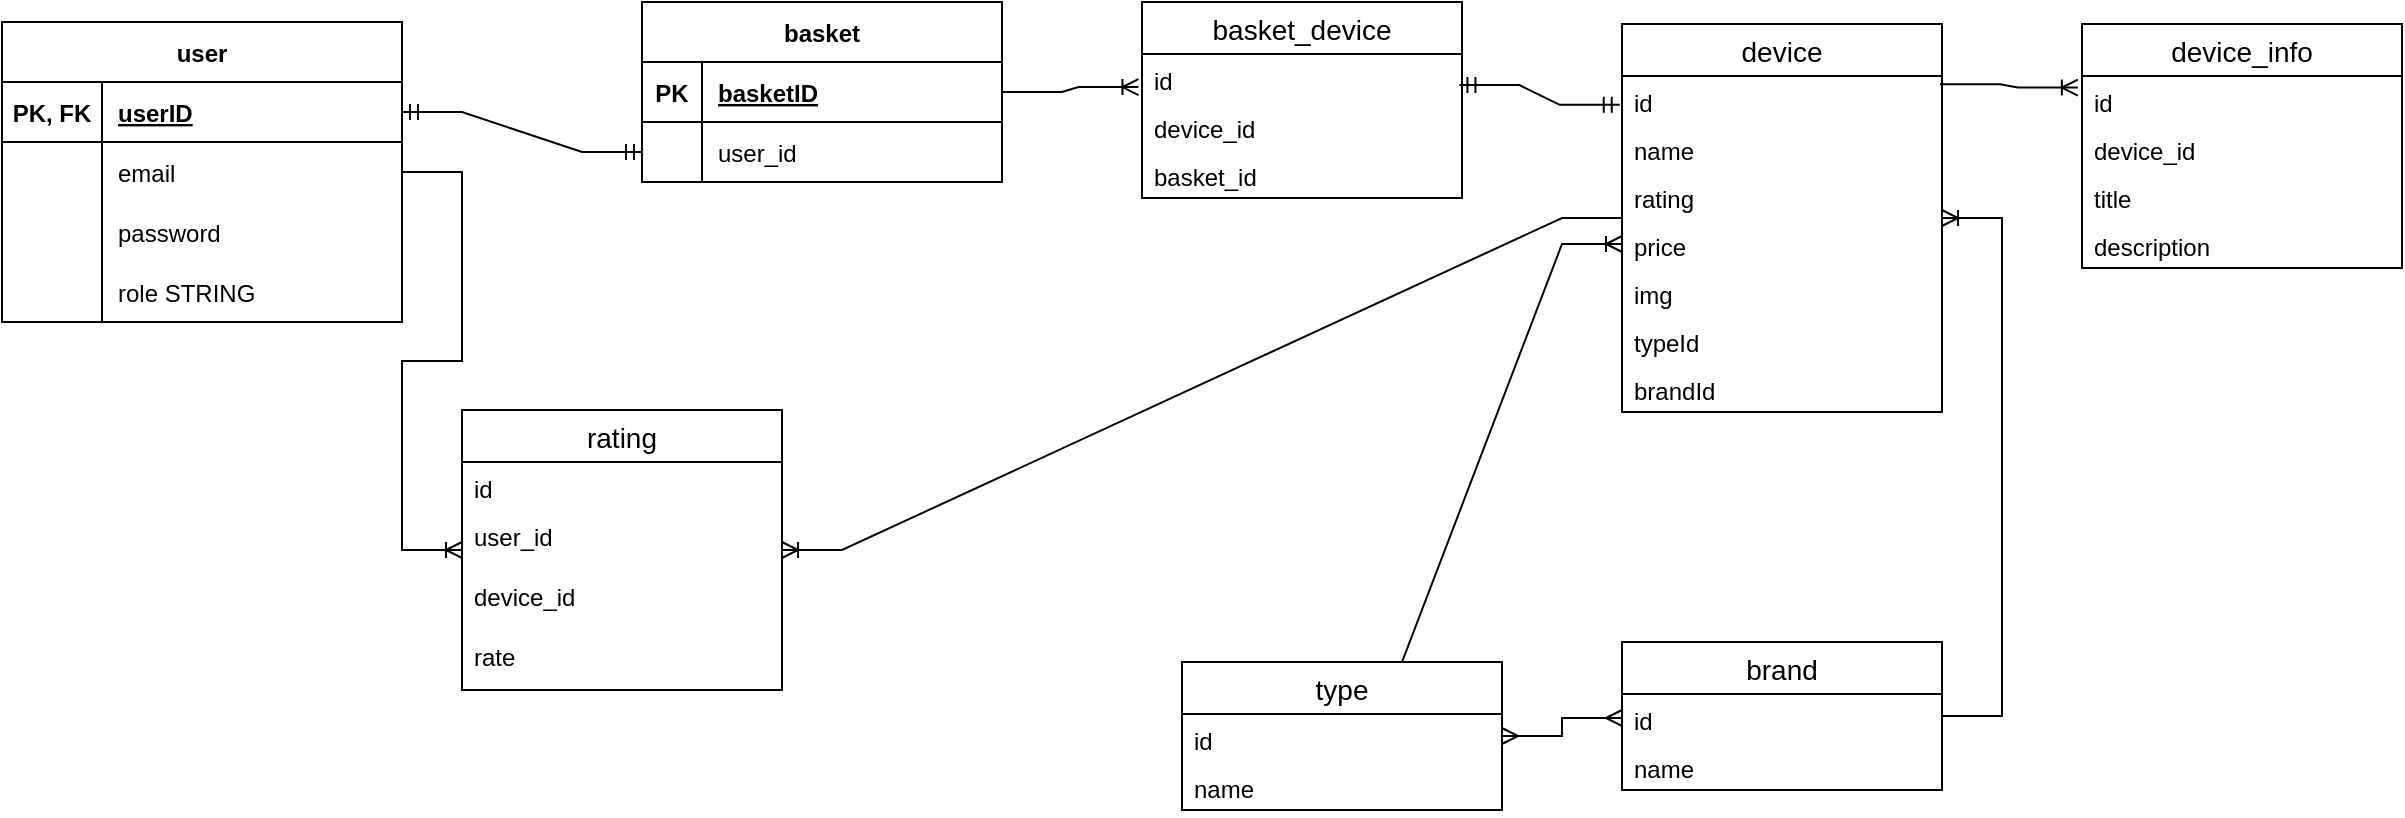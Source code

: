 <mxfile version="21.0.1" type="device"><diagram name="Page-1" id="9f46799a-70d6-7492-0946-bef42562c5a5"><mxGraphModel dx="1975" dy="458" grid="1" gridSize="10" guides="1" tooltips="1" connect="1" arrows="1" fold="1" page="1" pageScale="1" pageWidth="1100" pageHeight="850" background="none" math="0" shadow="0"><root><mxCell id="0"/><mxCell id="1" parent="0"/><mxCell id="NKmzVMk5v0LsPR0650Mr-48" value="" style="edgeStyle=entityRelationEdgeStyle;fontSize=12;html=1;endArrow=ERmandOne;startArrow=ERmandOne;rounded=0;" edge="1" parent="1" source="NKmzVMk5v0LsPR0650Mr-118" target="NKmzVMk5v0LsPR0650Mr-221"><mxGeometry width="100" height="100" relative="1" as="geometry"><mxPoint x="150" y="298" as="sourcePoint"/><mxPoint x="250" y="336" as="targetPoint"/></mxGeometry></mxCell><mxCell id="NKmzVMk5v0LsPR0650Mr-50" value="device" style="swimlane;fontStyle=0;childLayout=stackLayout;horizontal=1;startSize=26;horizontalStack=0;resizeParent=1;resizeParentMax=0;resizeLast=0;collapsible=1;marginBottom=0;align=center;fontSize=14;" vertex="1" parent="1"><mxGeometry x="730" y="251" width="160" height="194" as="geometry"><mxRectangle x="110" y="270" width="70" height="30" as="alternateBounds"/></mxGeometry></mxCell><mxCell id="NKmzVMk5v0LsPR0650Mr-51" value="id" style="text;strokeColor=none;fillColor=none;spacingLeft=4;spacingRight=4;overflow=hidden;rotatable=0;points=[[0,0.5],[1,0.5]];portConstraint=eastwest;fontSize=12;" vertex="1" parent="NKmzVMk5v0LsPR0650Mr-50"><mxGeometry y="26" width="160" height="24" as="geometry"/></mxCell><mxCell id="NKmzVMk5v0LsPR0650Mr-52" value="name" style="text;strokeColor=none;fillColor=none;spacingLeft=4;spacingRight=4;overflow=hidden;rotatable=0;points=[[0,0.5],[1,0.5]];portConstraint=eastwest;fontSize=12;" vertex="1" parent="NKmzVMk5v0LsPR0650Mr-50"><mxGeometry y="50" width="160" height="24" as="geometry"/></mxCell><mxCell id="NKmzVMk5v0LsPR0650Mr-53" value="rating" style="text;strokeColor=none;fillColor=none;spacingLeft=4;spacingRight=4;overflow=hidden;rotatable=0;points=[[0,0.5],[1,0.5]];portConstraint=eastwest;fontSize=12;" vertex="1" parent="NKmzVMk5v0LsPR0650Mr-50"><mxGeometry y="74" width="160" height="24" as="geometry"/></mxCell><mxCell id="NKmzVMk5v0LsPR0650Mr-54" value="price&#10;" style="text;strokeColor=none;fillColor=none;spacingLeft=4;spacingRight=4;overflow=hidden;rotatable=0;points=[[0,0.5],[1,0.5]];portConstraint=eastwest;fontSize=12;" vertex="1" parent="NKmzVMk5v0LsPR0650Mr-50"><mxGeometry y="98" width="160" height="24" as="geometry"/></mxCell><mxCell id="NKmzVMk5v0LsPR0650Mr-55" value="img" style="text;strokeColor=none;fillColor=none;spacingLeft=4;spacingRight=4;overflow=hidden;rotatable=0;points=[[0,0.5],[1,0.5]];portConstraint=eastwest;fontSize=12;" vertex="1" parent="NKmzVMk5v0LsPR0650Mr-50"><mxGeometry y="122" width="160" height="24" as="geometry"/></mxCell><mxCell id="NKmzVMk5v0LsPR0650Mr-56" value="typeId" style="text;strokeColor=none;fillColor=none;spacingLeft=4;spacingRight=4;overflow=hidden;rotatable=0;points=[[0,0.5],[1,0.5]];portConstraint=eastwest;fontSize=12;" vertex="1" parent="NKmzVMk5v0LsPR0650Mr-50"><mxGeometry y="146" width="160" height="24" as="geometry"/></mxCell><mxCell id="NKmzVMk5v0LsPR0650Mr-57" value="brandId" style="text;strokeColor=none;fillColor=none;spacingLeft=4;spacingRight=4;overflow=hidden;rotatable=0;points=[[0,0.5],[1,0.5]];portConstraint=eastwest;fontSize=12;" vertex="1" parent="NKmzVMk5v0LsPR0650Mr-50"><mxGeometry y="170" width="160" height="24" as="geometry"/></mxCell><mxCell id="NKmzVMk5v0LsPR0650Mr-58" value="type" style="swimlane;fontStyle=0;childLayout=stackLayout;horizontal=1;startSize=26;horizontalStack=0;resizeParent=1;resizeParentMax=0;resizeLast=0;collapsible=1;marginBottom=0;align=center;fontSize=14;" vertex="1" parent="1"><mxGeometry x="510" y="570" width="160" height="74" as="geometry"><mxRectangle x="110" y="270" width="70" height="30" as="alternateBounds"/></mxGeometry></mxCell><mxCell id="NKmzVMk5v0LsPR0650Mr-59" value="id" style="text;strokeColor=none;fillColor=none;spacingLeft=4;spacingRight=4;overflow=hidden;rotatable=0;points=[[0,0.5],[1,0.5]];portConstraint=eastwest;fontSize=12;" vertex="1" parent="NKmzVMk5v0LsPR0650Mr-58"><mxGeometry y="26" width="160" height="24" as="geometry"/></mxCell><mxCell id="NKmzVMk5v0LsPR0650Mr-64" value="name" style="text;strokeColor=none;fillColor=none;spacingLeft=4;spacingRight=4;overflow=hidden;rotatable=0;points=[[0,0.5],[1,0.5]];portConstraint=eastwest;fontSize=12;" vertex="1" parent="NKmzVMk5v0LsPR0650Mr-58"><mxGeometry y="50" width="160" height="24" as="geometry"/></mxCell><mxCell id="NKmzVMk5v0LsPR0650Mr-66" value="brand" style="swimlane;fontStyle=0;childLayout=stackLayout;horizontal=1;startSize=26;horizontalStack=0;resizeParent=1;resizeParentMax=0;resizeLast=0;collapsible=1;marginBottom=0;align=center;fontSize=14;" vertex="1" parent="1"><mxGeometry x="730" y="560" width="160" height="74" as="geometry"><mxRectangle x="110" y="270" width="70" height="30" as="alternateBounds"/></mxGeometry></mxCell><mxCell id="NKmzVMk5v0LsPR0650Mr-67" value="id" style="text;strokeColor=none;fillColor=none;spacingLeft=4;spacingRight=4;overflow=hidden;rotatable=0;points=[[0,0.5],[1,0.5]];portConstraint=eastwest;fontSize=12;" vertex="1" parent="NKmzVMk5v0LsPR0650Mr-66"><mxGeometry y="26" width="160" height="24" as="geometry"/></mxCell><mxCell id="NKmzVMk5v0LsPR0650Mr-68" value="name" style="text;strokeColor=none;fillColor=none;spacingLeft=4;spacingRight=4;overflow=hidden;rotatable=0;points=[[0,0.5],[1,0.5]];portConstraint=eastwest;fontSize=12;" vertex="1" parent="NKmzVMk5v0LsPR0650Mr-66"><mxGeometry y="50" width="160" height="24" as="geometry"/></mxCell><mxCell id="NKmzVMk5v0LsPR0650Mr-74" value="" style="edgeStyle=entityRelationEdgeStyle;fontSize=12;html=1;endArrow=ERoneToMany;rounded=0;exitX=0.5;exitY=0;exitDx=0;exitDy=0;entryX=0;entryY=0.5;entryDx=0;entryDy=0;" edge="1" parent="1" source="NKmzVMk5v0LsPR0650Mr-58" target="NKmzVMk5v0LsPR0650Mr-54"><mxGeometry width="100" height="100" relative="1" as="geometry"><mxPoint x="420" y="560" as="sourcePoint"/><mxPoint x="480" y="490" as="targetPoint"/></mxGeometry></mxCell><mxCell id="NKmzVMk5v0LsPR0650Mr-75" value="" style="edgeStyle=entityRelationEdgeStyle;fontSize=12;html=1;endArrow=ERoneToMany;rounded=0;" edge="1" parent="1" source="NKmzVMk5v0LsPR0650Mr-66" target="NKmzVMk5v0LsPR0650Mr-50"><mxGeometry width="100" height="100" relative="1" as="geometry"><mxPoint x="690" y="540" as="sourcePoint"/><mxPoint x="790" y="480" as="targetPoint"/></mxGeometry></mxCell><mxCell id="NKmzVMk5v0LsPR0650Mr-76" value="" style="edgeStyle=entityRelationEdgeStyle;fontSize=12;html=1;endArrow=ERmany;startArrow=ERmany;rounded=0;exitX=1;exitY=0.5;exitDx=0;exitDy=0;" edge="1" parent="1" source="NKmzVMk5v0LsPR0650Mr-58" target="NKmzVMk5v0LsPR0650Mr-67"><mxGeometry width="100" height="100" relative="1" as="geometry"><mxPoint x="690" y="598.0" as="sourcePoint"/><mxPoint x="610" y="490" as="targetPoint"/></mxGeometry></mxCell><mxCell id="NKmzVMk5v0LsPR0650Mr-78" value="device_info" style="swimlane;fontStyle=0;childLayout=stackLayout;horizontal=1;startSize=26;horizontalStack=0;resizeParent=1;resizeParentMax=0;resizeLast=0;collapsible=1;marginBottom=0;align=center;fontSize=14;" vertex="1" parent="1"><mxGeometry x="960" y="251" width="160" height="122" as="geometry"><mxRectangle x="110" y="270" width="70" height="30" as="alternateBounds"/></mxGeometry></mxCell><mxCell id="NKmzVMk5v0LsPR0650Mr-79" value="id" style="text;strokeColor=none;fillColor=none;spacingLeft=4;spacingRight=4;overflow=hidden;rotatable=0;points=[[0,0.5],[1,0.5]];portConstraint=eastwest;fontSize=12;" vertex="1" parent="NKmzVMk5v0LsPR0650Mr-78"><mxGeometry y="26" width="160" height="24" as="geometry"/></mxCell><mxCell id="NKmzVMk5v0LsPR0650Mr-80" value="device_id" style="text;strokeColor=none;fillColor=none;spacingLeft=4;spacingRight=4;overflow=hidden;rotatable=0;points=[[0,0.5],[1,0.5]];portConstraint=eastwest;fontSize=12;" vertex="1" parent="NKmzVMk5v0LsPR0650Mr-78"><mxGeometry y="50" width="160" height="24" as="geometry"/></mxCell><mxCell id="NKmzVMk5v0LsPR0650Mr-84" value="title" style="text;strokeColor=none;fillColor=none;spacingLeft=4;spacingRight=4;overflow=hidden;rotatable=0;points=[[0,0.5],[1,0.5]];portConstraint=eastwest;fontSize=12;" vertex="1" parent="NKmzVMk5v0LsPR0650Mr-78"><mxGeometry y="74" width="160" height="24" as="geometry"/></mxCell><mxCell id="NKmzVMk5v0LsPR0650Mr-85" value="description" style="text;strokeColor=none;fillColor=none;spacingLeft=4;spacingRight=4;overflow=hidden;rotatable=0;points=[[0,0.5],[1,0.5]];portConstraint=eastwest;fontSize=12;" vertex="1" parent="NKmzVMk5v0LsPR0650Mr-78"><mxGeometry y="98" width="160" height="24" as="geometry"/></mxCell><mxCell id="NKmzVMk5v0LsPR0650Mr-82" value="" style="edgeStyle=entityRelationEdgeStyle;fontSize=12;html=1;endArrow=ERoneToMany;rounded=0;entryX=-0.013;entryY=0.241;entryDx=0;entryDy=0;entryPerimeter=0;exitX=0.994;exitY=0.17;exitDx=0;exitDy=0;exitPerimeter=0;" edge="1" parent="1" source="NKmzVMk5v0LsPR0650Mr-51" target="NKmzVMk5v0LsPR0650Mr-79"><mxGeometry width="100" height="100" relative="1" as="geometry"><mxPoint x="840" y="430" as="sourcePoint"/><mxPoint x="940" y="330" as="targetPoint"/></mxGeometry></mxCell><mxCell id="NKmzVMk5v0LsPR0650Mr-86" value="basket_device" style="swimlane;fontStyle=0;childLayout=stackLayout;horizontal=1;startSize=26;horizontalStack=0;resizeParent=1;resizeParentMax=0;resizeLast=0;collapsible=1;marginBottom=0;align=center;fontSize=14;" vertex="1" parent="1"><mxGeometry x="490" y="240" width="160" height="98" as="geometry"><mxRectangle x="110" y="270" width="70" height="30" as="alternateBounds"/></mxGeometry></mxCell><mxCell id="NKmzVMk5v0LsPR0650Mr-87" value="id" style="text;strokeColor=none;fillColor=none;spacingLeft=4;spacingRight=4;overflow=hidden;rotatable=0;points=[[0,0.5],[1,0.5]];portConstraint=eastwest;fontSize=12;" vertex="1" parent="NKmzVMk5v0LsPR0650Mr-86"><mxGeometry y="26" width="160" height="24" as="geometry"/></mxCell><mxCell id="NKmzVMk5v0LsPR0650Mr-88" value="device_id" style="text;strokeColor=none;fillColor=none;spacingLeft=4;spacingRight=4;overflow=hidden;rotatable=0;points=[[0,0.5],[1,0.5]];portConstraint=eastwest;fontSize=12;" vertex="1" parent="NKmzVMk5v0LsPR0650Mr-86"><mxGeometry y="50" width="160" height="24" as="geometry"/></mxCell><mxCell id="NKmzVMk5v0LsPR0650Mr-89" value="basket_id" style="text;strokeColor=none;fillColor=none;spacingLeft=4;spacingRight=4;overflow=hidden;rotatable=0;points=[[0,0.5],[1,0.5]];portConstraint=eastwest;fontSize=12;" vertex="1" parent="NKmzVMk5v0LsPR0650Mr-86"><mxGeometry y="74" width="160" height="24" as="geometry"/></mxCell><mxCell id="NKmzVMk5v0LsPR0650Mr-92" value="" style="edgeStyle=entityRelationEdgeStyle;fontSize=12;html=1;endArrow=ERoneToMany;rounded=0;entryX=-0.011;entryY=0.689;entryDx=0;entryDy=0;entryPerimeter=0;" edge="1" parent="1" source="NKmzVMk5v0LsPR0650Mr-218" target="NKmzVMk5v0LsPR0650Mr-87"><mxGeometry width="100" height="100" relative="1" as="geometry"><mxPoint x="460" y="283" as="sourcePoint"/><mxPoint x="610" y="310" as="targetPoint"/></mxGeometry></mxCell><mxCell id="NKmzVMk5v0LsPR0650Mr-93" value="" style="edgeStyle=entityRelationEdgeStyle;fontSize=12;html=1;endArrow=ERmandOne;startArrow=ERmandOne;rounded=0;exitX=0.992;exitY=0.647;exitDx=0;exitDy=0;exitPerimeter=0;entryX=-0.007;entryY=0.6;entryDx=0;entryDy=0;entryPerimeter=0;" edge="1" parent="1" source="NKmzVMk5v0LsPR0650Mr-87" target="NKmzVMk5v0LsPR0650Mr-51"><mxGeometry width="100" height="100" relative="1" as="geometry"><mxPoint x="640" y="390" as="sourcePoint"/><mxPoint x="720" y="290" as="targetPoint"/></mxGeometry></mxCell><mxCell id="NKmzVMk5v0LsPR0650Mr-96" value="rating" style="swimlane;fontStyle=0;childLayout=stackLayout;horizontal=1;startSize=26;horizontalStack=0;resizeParent=1;resizeParentMax=0;resizeLast=0;collapsible=1;marginBottom=0;align=center;fontSize=14;" vertex="1" parent="1"><mxGeometry x="150" y="444" width="160" height="140" as="geometry"><mxRectangle x="110" y="270" width="70" height="30" as="alternateBounds"/></mxGeometry></mxCell><mxCell id="NKmzVMk5v0LsPR0650Mr-97" value="id" style="text;strokeColor=none;fillColor=none;spacingLeft=4;spacingRight=4;overflow=hidden;rotatable=0;points=[[0,0.5],[1,0.5]];portConstraint=eastwest;fontSize=12;" vertex="1" parent="NKmzVMk5v0LsPR0650Mr-96"><mxGeometry y="26" width="160" height="24" as="geometry"/></mxCell><mxCell id="NKmzVMk5v0LsPR0650Mr-98" value="user_id" style="text;strokeColor=none;fillColor=none;spacingLeft=4;spacingRight=4;overflow=hidden;rotatable=0;points=[[0,0.5],[1,0.5]];portConstraint=eastwest;fontSize=12;" vertex="1" parent="NKmzVMk5v0LsPR0650Mr-96"><mxGeometry y="50" width="160" height="30" as="geometry"/></mxCell><mxCell id="NKmzVMk5v0LsPR0650Mr-99" value="device_id" style="text;strokeColor=none;fillColor=none;spacingLeft=4;spacingRight=4;overflow=hidden;rotatable=0;points=[[0,0.5],[1,0.5]];portConstraint=eastwest;fontSize=12;" vertex="1" parent="NKmzVMk5v0LsPR0650Mr-96"><mxGeometry y="80" width="160" height="30" as="geometry"/></mxCell><mxCell id="NKmzVMk5v0LsPR0650Mr-100" value="rate" style="text;strokeColor=none;fillColor=none;spacingLeft=4;spacingRight=4;overflow=hidden;rotatable=0;points=[[0,0.5],[1,0.5]];portConstraint=eastwest;fontSize=12;" vertex="1" parent="NKmzVMk5v0LsPR0650Mr-96"><mxGeometry y="110" width="160" height="30" as="geometry"/></mxCell><mxCell id="NKmzVMk5v0LsPR0650Mr-101" value="" style="edgeStyle=entityRelationEdgeStyle;fontSize=12;html=1;endArrow=ERoneToMany;rounded=0;" edge="1" parent="1" source="NKmzVMk5v0LsPR0650Mr-117" target="NKmzVMk5v0LsPR0650Mr-96"><mxGeometry width="100" height="100" relative="1" as="geometry"><mxPoint x="150" y="375" as="sourcePoint"/><mxPoint x="510" y="410" as="targetPoint"/></mxGeometry></mxCell><mxCell id="NKmzVMk5v0LsPR0650Mr-102" value="" style="edgeStyle=entityRelationEdgeStyle;fontSize=12;html=1;endArrow=ERoneToMany;rounded=0;" edge="1" parent="1" source="NKmzVMk5v0LsPR0650Mr-50" target="NKmzVMk5v0LsPR0650Mr-96"><mxGeometry width="100" height="100" relative="1" as="geometry"><mxPoint x="560" y="530" as="sourcePoint"/><mxPoint x="660" y="430" as="targetPoint"/></mxGeometry></mxCell><mxCell id="NKmzVMk5v0LsPR0650Mr-117" value="user" style="shape=table;startSize=30;container=1;collapsible=1;childLayout=tableLayout;fixedRows=1;rowLines=0;fontStyle=1;align=center;resizeLast=1;" vertex="1" parent="1"><mxGeometry x="-80" y="250" width="200" height="150" as="geometry"/></mxCell><mxCell id="NKmzVMk5v0LsPR0650Mr-118" value="" style="shape=tableRow;horizontal=0;startSize=0;swimlaneHead=0;swimlaneBody=0;fillColor=none;collapsible=0;dropTarget=0;points=[[0,0.5],[1,0.5]];portConstraint=eastwest;top=0;left=0;right=0;bottom=1;" vertex="1" parent="NKmzVMk5v0LsPR0650Mr-117"><mxGeometry y="30" width="200" height="30" as="geometry"/></mxCell><mxCell id="NKmzVMk5v0LsPR0650Mr-119" value="PK, FK" style="shape=partialRectangle;connectable=0;fillColor=none;top=0;left=0;bottom=0;right=0;fontStyle=1;overflow=hidden;" vertex="1" parent="NKmzVMk5v0LsPR0650Mr-118"><mxGeometry width="50" height="30" as="geometry"><mxRectangle width="50" height="30" as="alternateBounds"/></mxGeometry></mxCell><mxCell id="NKmzVMk5v0LsPR0650Mr-120" value="userID" style="shape=partialRectangle;connectable=0;fillColor=none;top=0;left=0;bottom=0;right=0;align=left;spacingLeft=6;fontStyle=5;overflow=hidden;" vertex="1" parent="NKmzVMk5v0LsPR0650Mr-118"><mxGeometry x="50" width="150" height="30" as="geometry"><mxRectangle width="150" height="30" as="alternateBounds"/></mxGeometry></mxCell><mxCell id="NKmzVMk5v0LsPR0650Mr-121" value="" style="shape=tableRow;horizontal=0;startSize=0;swimlaneHead=0;swimlaneBody=0;fillColor=none;collapsible=0;dropTarget=0;points=[[0,0.5],[1,0.5]];portConstraint=eastwest;top=0;left=0;right=0;bottom=0;" vertex="1" parent="NKmzVMk5v0LsPR0650Mr-117"><mxGeometry y="60" width="200" height="30" as="geometry"/></mxCell><mxCell id="NKmzVMk5v0LsPR0650Mr-122" value="" style="shape=partialRectangle;connectable=0;fillColor=none;top=0;left=0;bottom=0;right=0;editable=1;overflow=hidden;" vertex="1" parent="NKmzVMk5v0LsPR0650Mr-121"><mxGeometry width="50" height="30" as="geometry"><mxRectangle width="50" height="30" as="alternateBounds"/></mxGeometry></mxCell><mxCell id="NKmzVMk5v0LsPR0650Mr-123" value="email" style="shape=partialRectangle;connectable=0;fillColor=none;top=0;left=0;bottom=0;right=0;align=left;spacingLeft=6;overflow=hidden;" vertex="1" parent="NKmzVMk5v0LsPR0650Mr-121"><mxGeometry x="50" width="150" height="30" as="geometry"><mxRectangle width="150" height="30" as="alternateBounds"/></mxGeometry></mxCell><mxCell id="NKmzVMk5v0LsPR0650Mr-124" value="" style="shape=tableRow;horizontal=0;startSize=0;swimlaneHead=0;swimlaneBody=0;fillColor=none;collapsible=0;dropTarget=0;points=[[0,0.5],[1,0.5]];portConstraint=eastwest;top=0;left=0;right=0;bottom=0;" vertex="1" parent="NKmzVMk5v0LsPR0650Mr-117"><mxGeometry y="90" width="200" height="30" as="geometry"/></mxCell><mxCell id="NKmzVMk5v0LsPR0650Mr-125" value="" style="shape=partialRectangle;connectable=0;fillColor=none;top=0;left=0;bottom=0;right=0;editable=1;overflow=hidden;" vertex="1" parent="NKmzVMk5v0LsPR0650Mr-124"><mxGeometry width="50" height="30" as="geometry"><mxRectangle width="50" height="30" as="alternateBounds"/></mxGeometry></mxCell><mxCell id="NKmzVMk5v0LsPR0650Mr-126" value="password" style="shape=partialRectangle;connectable=0;fillColor=none;top=0;left=0;bottom=0;right=0;align=left;spacingLeft=6;overflow=hidden;" vertex="1" parent="NKmzVMk5v0LsPR0650Mr-124"><mxGeometry x="50" width="150" height="30" as="geometry"><mxRectangle width="150" height="30" as="alternateBounds"/></mxGeometry></mxCell><mxCell id="NKmzVMk5v0LsPR0650Mr-127" value="" style="shape=tableRow;horizontal=0;startSize=0;swimlaneHead=0;swimlaneBody=0;fillColor=none;collapsible=0;dropTarget=0;points=[[0,0.5],[1,0.5]];portConstraint=eastwest;top=0;left=0;right=0;bottom=0;" vertex="1" parent="NKmzVMk5v0LsPR0650Mr-117"><mxGeometry y="120" width="200" height="30" as="geometry"/></mxCell><mxCell id="NKmzVMk5v0LsPR0650Mr-128" value="" style="shape=partialRectangle;connectable=0;fillColor=none;top=0;left=0;bottom=0;right=0;editable=1;overflow=hidden;" vertex="1" parent="NKmzVMk5v0LsPR0650Mr-127"><mxGeometry width="50" height="30" as="geometry"><mxRectangle width="50" height="30" as="alternateBounds"/></mxGeometry></mxCell><mxCell id="NKmzVMk5v0LsPR0650Mr-129" value="role STRING" style="shape=partialRectangle;connectable=0;fillColor=none;top=0;left=0;bottom=0;right=0;align=left;spacingLeft=6;overflow=hidden;" vertex="1" parent="NKmzVMk5v0LsPR0650Mr-127"><mxGeometry x="50" width="150" height="30" as="geometry"><mxRectangle width="150" height="30" as="alternateBounds"/></mxGeometry></mxCell><mxCell id="NKmzVMk5v0LsPR0650Mr-217" value="basket" style="shape=table;startSize=30;container=1;collapsible=1;childLayout=tableLayout;fixedRows=1;rowLines=0;fontStyle=1;align=center;resizeLast=1;" vertex="1" parent="1"><mxGeometry x="240" y="240" width="180" height="90" as="geometry"/></mxCell><mxCell id="NKmzVMk5v0LsPR0650Mr-218" value="" style="shape=tableRow;horizontal=0;startSize=0;swimlaneHead=0;swimlaneBody=0;fillColor=none;collapsible=0;dropTarget=0;points=[[0,0.5],[1,0.5]];portConstraint=eastwest;top=0;left=0;right=0;bottom=1;" vertex="1" parent="NKmzVMk5v0LsPR0650Mr-217"><mxGeometry y="30" width="180" height="30" as="geometry"/></mxCell><mxCell id="NKmzVMk5v0LsPR0650Mr-219" value="PK" style="shape=partialRectangle;connectable=0;fillColor=none;top=0;left=0;bottom=0;right=0;fontStyle=1;overflow=hidden;" vertex="1" parent="NKmzVMk5v0LsPR0650Mr-218"><mxGeometry width="30" height="30" as="geometry"><mxRectangle width="30" height="30" as="alternateBounds"/></mxGeometry></mxCell><mxCell id="NKmzVMk5v0LsPR0650Mr-220" value="basketID" style="shape=partialRectangle;connectable=0;fillColor=none;top=0;left=0;bottom=0;right=0;align=left;spacingLeft=6;fontStyle=5;overflow=hidden;" vertex="1" parent="NKmzVMk5v0LsPR0650Mr-218"><mxGeometry x="30" width="150" height="30" as="geometry"><mxRectangle width="150" height="30" as="alternateBounds"/></mxGeometry></mxCell><mxCell id="NKmzVMk5v0LsPR0650Mr-221" value="" style="shape=tableRow;horizontal=0;startSize=0;swimlaneHead=0;swimlaneBody=0;fillColor=none;collapsible=0;dropTarget=0;points=[[0,0.5],[1,0.5]];portConstraint=eastwest;top=0;left=0;right=0;bottom=0;" vertex="1" parent="NKmzVMk5v0LsPR0650Mr-217"><mxGeometry y="60" width="180" height="30" as="geometry"/></mxCell><mxCell id="NKmzVMk5v0LsPR0650Mr-222" value="" style="shape=partialRectangle;connectable=0;fillColor=none;top=0;left=0;bottom=0;right=0;editable=1;overflow=hidden;" vertex="1" parent="NKmzVMk5v0LsPR0650Mr-221"><mxGeometry width="30" height="30" as="geometry"><mxRectangle width="30" height="30" as="alternateBounds"/></mxGeometry></mxCell><mxCell id="NKmzVMk5v0LsPR0650Mr-223" value="user_id" style="shape=partialRectangle;connectable=0;fillColor=none;top=0;left=0;bottom=0;right=0;align=left;spacingLeft=6;overflow=hidden;" vertex="1" parent="NKmzVMk5v0LsPR0650Mr-221"><mxGeometry x="30" width="150" height="30" as="geometry"><mxRectangle width="150" height="30" as="alternateBounds"/></mxGeometry></mxCell></root></mxGraphModel></diagram></mxfile>